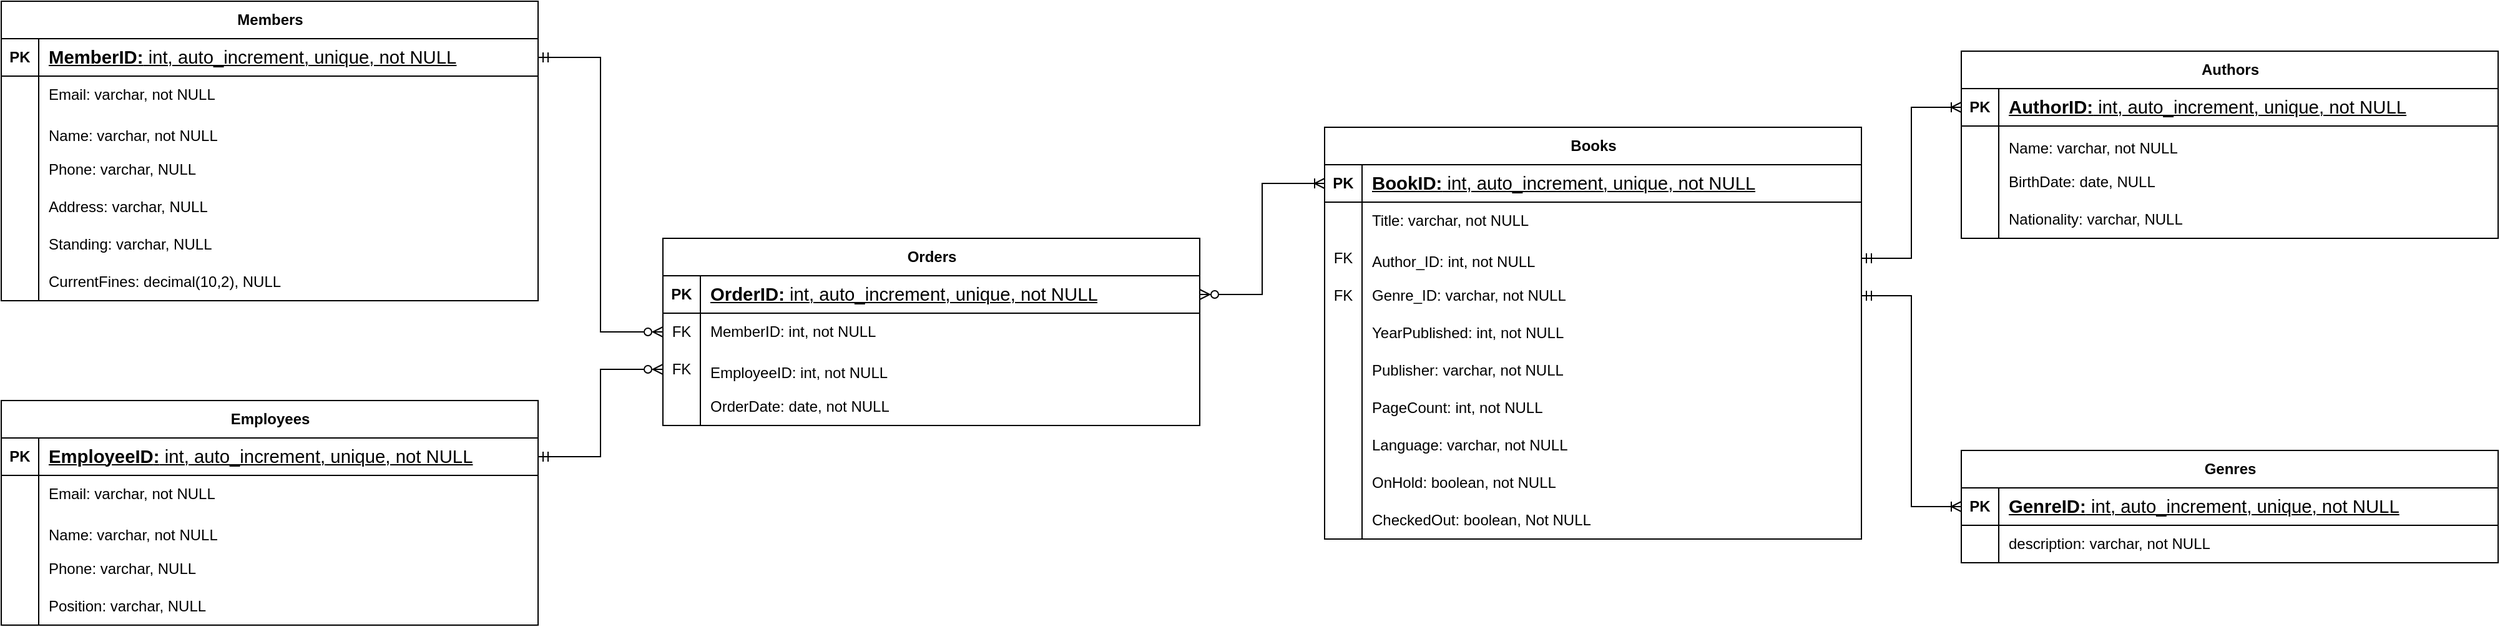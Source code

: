 <mxfile version="24.6.5" type="github">
  <diagram id="R2lEEEUBdFMjLlhIrx00" name="Page-1">
    <mxGraphModel dx="3180" dy="2017" grid="1" gridSize="10" guides="1" tooltips="1" connect="1" arrows="1" fold="1" page="1" pageScale="1" pageWidth="850" pageHeight="1100" math="0" shadow="0" extFonts="Permanent Marker^https://fonts.googleapis.com/css?family=Permanent+Marker">
      <root>
        <mxCell id="0" />
        <mxCell id="1" parent="0" />
        <mxCell id="vbSB18mK8hLBWBTp7DFj-2" value="Members" style="shape=table;startSize=30;container=1;collapsible=1;childLayout=tableLayout;fixedRows=1;rowLines=0;fontStyle=1;align=center;resizeLast=1;html=1;aspect=fixed;" vertex="1" parent="1">
          <mxGeometry x="40" y="40" width="430" height="240" as="geometry" />
        </mxCell>
        <mxCell id="vbSB18mK8hLBWBTp7DFj-3" value="" style="shape=tableRow;horizontal=0;startSize=0;swimlaneHead=0;swimlaneBody=0;fillColor=none;collapsible=0;dropTarget=0;points=[[0,0.5],[1,0.5]];portConstraint=eastwest;top=0;left=0;right=0;bottom=1;" vertex="1" parent="vbSB18mK8hLBWBTp7DFj-2">
          <mxGeometry y="30" width="430" height="30" as="geometry" />
        </mxCell>
        <mxCell id="vbSB18mK8hLBWBTp7DFj-4" value="PK" style="shape=partialRectangle;connectable=0;fillColor=none;top=0;left=0;bottom=0;right=0;fontStyle=1;overflow=hidden;whiteSpace=wrap;html=1;" vertex="1" parent="vbSB18mK8hLBWBTp7DFj-3">
          <mxGeometry width="30" height="30" as="geometry">
            <mxRectangle width="30" height="30" as="alternateBounds" />
          </mxGeometry>
        </mxCell>
        <mxCell id="vbSB18mK8hLBWBTp7DFj-5" value="&lt;span id=&quot;docs-internal-guid-040f6c87-7fff-a6c0-7e0f-c1a7b9ad7582&quot; style=&quot;font-weight:normal;&quot;&gt;&lt;span style=&quot;font-size: 11pt; font-family: Arial, sans-serif; background-color: transparent; font-weight: 700; font-variant-numeric: normal; font-variant-east-asian: normal; font-variant-alternates: normal; font-variant-position: normal; text-decoration-line: none; vertical-align: baseline; white-space-collapse: preserve;&quot;&gt;MemberID:&lt;/span&gt;&lt;span style=&quot;font-size: 11pt; font-family: Arial, sans-serif; background-color: transparent; font-variant-numeric: normal; font-variant-east-asian: normal; font-variant-alternates: normal; font-variant-position: normal; text-decoration-line: none; vertical-align: baseline; white-space-collapse: preserve;&quot;&gt; int, auto_increment, unique, not NULL&lt;/span&gt;&lt;/span&gt;" style="shape=partialRectangle;connectable=0;fillColor=none;top=0;left=0;bottom=0;right=0;align=left;spacingLeft=6;fontStyle=5;overflow=hidden;whiteSpace=wrap;html=1;" vertex="1" parent="vbSB18mK8hLBWBTp7DFj-3">
          <mxGeometry x="30" width="400" height="30" as="geometry">
            <mxRectangle width="400" height="30" as="alternateBounds" />
          </mxGeometry>
        </mxCell>
        <mxCell id="vbSB18mK8hLBWBTp7DFj-6" value="" style="shape=tableRow;horizontal=0;startSize=0;swimlaneHead=0;swimlaneBody=0;fillColor=none;collapsible=0;dropTarget=0;points=[[0,0.5],[1,0.5]];portConstraint=eastwest;top=0;left=0;right=0;bottom=0;" vertex="1" parent="vbSB18mK8hLBWBTp7DFj-2">
          <mxGeometry y="60" width="430" height="30" as="geometry" />
        </mxCell>
        <mxCell id="vbSB18mK8hLBWBTp7DFj-7" value="" style="shape=partialRectangle;connectable=0;fillColor=none;top=0;left=0;bottom=0;right=0;editable=1;overflow=hidden;whiteSpace=wrap;html=1;" vertex="1" parent="vbSB18mK8hLBWBTp7DFj-6">
          <mxGeometry width="30" height="30" as="geometry">
            <mxRectangle width="30" height="30" as="alternateBounds" />
          </mxGeometry>
        </mxCell>
        <mxCell id="vbSB18mK8hLBWBTp7DFj-8" value="Email: varchar, not NULL" style="shape=partialRectangle;connectable=0;fillColor=none;top=0;left=0;bottom=0;right=0;align=left;spacingLeft=6;overflow=hidden;whiteSpace=wrap;html=1;" vertex="1" parent="vbSB18mK8hLBWBTp7DFj-6">
          <mxGeometry x="30" width="400" height="30" as="geometry">
            <mxRectangle width="400" height="30" as="alternateBounds" />
          </mxGeometry>
        </mxCell>
        <mxCell id="vbSB18mK8hLBWBTp7DFj-9" value="" style="shape=tableRow;horizontal=0;startSize=0;swimlaneHead=0;swimlaneBody=0;fillColor=none;collapsible=0;dropTarget=0;points=[[0,0.5],[1,0.5]];portConstraint=eastwest;top=0;left=0;right=0;bottom=0;" vertex="1" parent="vbSB18mK8hLBWBTp7DFj-2">
          <mxGeometry y="90" width="430" height="30" as="geometry" />
        </mxCell>
        <mxCell id="vbSB18mK8hLBWBTp7DFj-10" value="" style="shape=partialRectangle;connectable=0;fillColor=none;top=0;left=0;bottom=0;right=0;editable=1;overflow=hidden;whiteSpace=wrap;html=1;" vertex="1" parent="vbSB18mK8hLBWBTp7DFj-9">
          <mxGeometry width="30" height="30" as="geometry">
            <mxRectangle width="30" height="30" as="alternateBounds" />
          </mxGeometry>
        </mxCell>
        <mxCell id="vbSB18mK8hLBWBTp7DFj-11" value="&lt;div&gt;Name: varchar, not NULL&lt;/div&gt;" style="shape=partialRectangle;connectable=0;fillColor=none;top=0;left=0;bottom=0;right=0;align=left;spacingLeft=6;overflow=hidden;whiteSpace=wrap;html=1;strokeWidth=1;spacing=2;spacingBottom=-6;" vertex="1" parent="vbSB18mK8hLBWBTp7DFj-9">
          <mxGeometry x="30" width="400" height="30" as="geometry">
            <mxRectangle width="400" height="30" as="alternateBounds" />
          </mxGeometry>
        </mxCell>
        <mxCell id="vbSB18mK8hLBWBTp7DFj-12" value="" style="shape=tableRow;horizontal=0;startSize=0;swimlaneHead=0;swimlaneBody=0;fillColor=none;collapsible=0;dropTarget=0;points=[[0,0.5],[1,0.5]];portConstraint=eastwest;top=0;left=0;right=0;bottom=0;" vertex="1" parent="vbSB18mK8hLBWBTp7DFj-2">
          <mxGeometry y="120" width="430" height="30" as="geometry" />
        </mxCell>
        <mxCell id="vbSB18mK8hLBWBTp7DFj-13" value="" style="shape=partialRectangle;connectable=0;fillColor=none;top=0;left=0;bottom=0;right=0;editable=1;overflow=hidden;whiteSpace=wrap;html=1;" vertex="1" parent="vbSB18mK8hLBWBTp7DFj-12">
          <mxGeometry width="30" height="30" as="geometry">
            <mxRectangle width="30" height="30" as="alternateBounds" />
          </mxGeometry>
        </mxCell>
        <mxCell id="vbSB18mK8hLBWBTp7DFj-14" value="&lt;div&gt;Phone: varchar, NULL&lt;/div&gt;" style="shape=partialRectangle;connectable=0;fillColor=none;top=0;left=0;bottom=0;right=0;align=left;spacingLeft=6;overflow=hidden;whiteSpace=wrap;html=1;" vertex="1" parent="vbSB18mK8hLBWBTp7DFj-12">
          <mxGeometry x="30" width="400" height="30" as="geometry">
            <mxRectangle width="400" height="30" as="alternateBounds" />
          </mxGeometry>
        </mxCell>
        <mxCell id="vbSB18mK8hLBWBTp7DFj-24" style="shape=tableRow;horizontal=0;startSize=0;swimlaneHead=0;swimlaneBody=0;fillColor=none;collapsible=0;dropTarget=0;points=[[0,0.5],[1,0.5]];portConstraint=eastwest;top=0;left=0;right=0;bottom=0;" vertex="1" parent="vbSB18mK8hLBWBTp7DFj-2">
          <mxGeometry y="150" width="430" height="30" as="geometry" />
        </mxCell>
        <mxCell id="vbSB18mK8hLBWBTp7DFj-25" style="shape=partialRectangle;connectable=0;fillColor=none;top=0;left=0;bottom=0;right=0;editable=1;overflow=hidden;whiteSpace=wrap;html=1;" vertex="1" parent="vbSB18mK8hLBWBTp7DFj-24">
          <mxGeometry width="30" height="30" as="geometry">
            <mxRectangle width="30" height="30" as="alternateBounds" />
          </mxGeometry>
        </mxCell>
        <mxCell id="vbSB18mK8hLBWBTp7DFj-26" value="&lt;div&gt;Address: varchar, NULL&lt;/div&gt;" style="shape=partialRectangle;connectable=0;fillColor=none;top=0;left=0;bottom=0;right=0;align=left;spacingLeft=6;overflow=hidden;whiteSpace=wrap;html=1;" vertex="1" parent="vbSB18mK8hLBWBTp7DFj-24">
          <mxGeometry x="30" width="400" height="30" as="geometry">
            <mxRectangle width="400" height="30" as="alternateBounds" />
          </mxGeometry>
        </mxCell>
        <mxCell id="vbSB18mK8hLBWBTp7DFj-21" style="shape=tableRow;horizontal=0;startSize=0;swimlaneHead=0;swimlaneBody=0;fillColor=none;collapsible=0;dropTarget=0;points=[[0,0.5],[1,0.5]];portConstraint=eastwest;top=0;left=0;right=0;bottom=0;" vertex="1" parent="vbSB18mK8hLBWBTp7DFj-2">
          <mxGeometry y="180" width="430" height="30" as="geometry" />
        </mxCell>
        <mxCell id="vbSB18mK8hLBWBTp7DFj-22" style="shape=partialRectangle;connectable=0;fillColor=none;top=0;left=0;bottom=0;right=0;editable=1;overflow=hidden;whiteSpace=wrap;html=1;" vertex="1" parent="vbSB18mK8hLBWBTp7DFj-21">
          <mxGeometry width="30" height="30" as="geometry">
            <mxRectangle width="30" height="30" as="alternateBounds" />
          </mxGeometry>
        </mxCell>
        <mxCell id="vbSB18mK8hLBWBTp7DFj-23" value="&lt;div&gt;Standing: varchar, NULL&lt;/div&gt;" style="shape=partialRectangle;connectable=0;fillColor=none;top=0;left=0;bottom=0;right=0;align=left;spacingLeft=6;overflow=hidden;whiteSpace=wrap;html=1;" vertex="1" parent="vbSB18mK8hLBWBTp7DFj-21">
          <mxGeometry x="30" width="400" height="30" as="geometry">
            <mxRectangle width="400" height="30" as="alternateBounds" />
          </mxGeometry>
        </mxCell>
        <mxCell id="vbSB18mK8hLBWBTp7DFj-18" style="shape=tableRow;horizontal=0;startSize=0;swimlaneHead=0;swimlaneBody=0;fillColor=none;collapsible=0;dropTarget=0;points=[[0,0.5],[1,0.5]];portConstraint=eastwest;top=0;left=0;right=0;bottom=0;" vertex="1" parent="vbSB18mK8hLBWBTp7DFj-2">
          <mxGeometry y="210" width="430" height="30" as="geometry" />
        </mxCell>
        <mxCell id="vbSB18mK8hLBWBTp7DFj-19" style="shape=partialRectangle;connectable=0;fillColor=none;top=0;left=0;bottom=0;right=0;editable=1;overflow=hidden;whiteSpace=wrap;html=1;" vertex="1" parent="vbSB18mK8hLBWBTp7DFj-18">
          <mxGeometry width="30" height="30" as="geometry">
            <mxRectangle width="30" height="30" as="alternateBounds" />
          </mxGeometry>
        </mxCell>
        <mxCell id="vbSB18mK8hLBWBTp7DFj-20" value="&lt;div&gt;CurrentFines: decimal(10,2), NULL&lt;/div&gt;" style="shape=partialRectangle;connectable=0;fillColor=none;top=0;left=0;bottom=0;right=0;align=left;spacingLeft=6;overflow=hidden;whiteSpace=wrap;html=1;" vertex="1" parent="vbSB18mK8hLBWBTp7DFj-18">
          <mxGeometry x="30" width="400" height="30" as="geometry">
            <mxRectangle width="400" height="30" as="alternateBounds" />
          </mxGeometry>
        </mxCell>
        <mxCell id="vbSB18mK8hLBWBTp7DFj-27" value="Employees" style="shape=table;startSize=30;container=1;collapsible=1;childLayout=tableLayout;fixedRows=1;rowLines=0;fontStyle=1;align=center;resizeLast=1;html=1;aspect=fixed;" vertex="1" parent="1">
          <mxGeometry x="40" y="360" width="430" height="180" as="geometry" />
        </mxCell>
        <mxCell id="vbSB18mK8hLBWBTp7DFj-28" value="" style="shape=tableRow;horizontal=0;startSize=0;swimlaneHead=0;swimlaneBody=0;fillColor=none;collapsible=0;dropTarget=0;points=[[0,0.5],[1,0.5]];portConstraint=eastwest;top=0;left=0;right=0;bottom=1;" vertex="1" parent="vbSB18mK8hLBWBTp7DFj-27">
          <mxGeometry y="30" width="430" height="30" as="geometry" />
        </mxCell>
        <mxCell id="vbSB18mK8hLBWBTp7DFj-29" value="PK" style="shape=partialRectangle;connectable=0;fillColor=none;top=0;left=0;bottom=0;right=0;fontStyle=1;overflow=hidden;whiteSpace=wrap;html=1;" vertex="1" parent="vbSB18mK8hLBWBTp7DFj-28">
          <mxGeometry width="30" height="30" as="geometry">
            <mxRectangle width="30" height="30" as="alternateBounds" />
          </mxGeometry>
        </mxCell>
        <mxCell id="vbSB18mK8hLBWBTp7DFj-30" value="&lt;span id=&quot;docs-internal-guid-040f6c87-7fff-a6c0-7e0f-c1a7b9ad7582&quot; style=&quot;font-weight:normal;&quot;&gt;&lt;span style=&quot;font-size: 11pt; font-family: Arial, sans-serif; background-color: transparent; font-weight: 700; font-variant-numeric: normal; font-variant-east-asian: normal; font-variant-alternates: normal; font-variant-position: normal; text-decoration-line: none; vertical-align: baseline; white-space-collapse: preserve;&quot;&gt;&lt;span id=&quot;docs-internal-guid-15669703-7fff-b992-0416-fc9284e39d56&quot; style=&quot;font-weight:normal;&quot;&gt;&lt;span style=&quot;font-size: 11pt; background-color: transparent; font-weight: 700; font-variant-numeric: normal; font-variant-east-asian: normal; font-variant-alternates: normal; font-variant-position: normal; text-decoration-line: none; vertical-align: baseline;&quot;&gt;EmployeeID&lt;/span&gt;&lt;/span&gt;:&lt;/span&gt;&lt;span style=&quot;font-size: 11pt; font-family: Arial, sans-serif; background-color: transparent; font-variant-numeric: normal; font-variant-east-asian: normal; font-variant-alternates: normal; font-variant-position: normal; text-decoration-line: none; vertical-align: baseline; white-space-collapse: preserve;&quot;&gt; int, auto_increment, unique, not NULL&lt;/span&gt;&lt;/span&gt;" style="shape=partialRectangle;connectable=0;fillColor=none;top=0;left=0;bottom=0;right=0;align=left;spacingLeft=6;fontStyle=5;overflow=hidden;whiteSpace=wrap;html=1;" vertex="1" parent="vbSB18mK8hLBWBTp7DFj-28">
          <mxGeometry x="30" width="400" height="30" as="geometry">
            <mxRectangle width="400" height="30" as="alternateBounds" />
          </mxGeometry>
        </mxCell>
        <mxCell id="vbSB18mK8hLBWBTp7DFj-31" value="" style="shape=tableRow;horizontal=0;startSize=0;swimlaneHead=0;swimlaneBody=0;fillColor=none;collapsible=0;dropTarget=0;points=[[0,0.5],[1,0.5]];portConstraint=eastwest;top=0;left=0;right=0;bottom=0;" vertex="1" parent="vbSB18mK8hLBWBTp7DFj-27">
          <mxGeometry y="60" width="430" height="30" as="geometry" />
        </mxCell>
        <mxCell id="vbSB18mK8hLBWBTp7DFj-32" value="" style="shape=partialRectangle;connectable=0;fillColor=none;top=0;left=0;bottom=0;right=0;editable=1;overflow=hidden;whiteSpace=wrap;html=1;" vertex="1" parent="vbSB18mK8hLBWBTp7DFj-31">
          <mxGeometry width="30" height="30" as="geometry">
            <mxRectangle width="30" height="30" as="alternateBounds" />
          </mxGeometry>
        </mxCell>
        <mxCell id="vbSB18mK8hLBWBTp7DFj-33" value="Email: varchar, not NULL" style="shape=partialRectangle;connectable=0;fillColor=none;top=0;left=0;bottom=0;right=0;align=left;spacingLeft=6;overflow=hidden;whiteSpace=wrap;html=1;" vertex="1" parent="vbSB18mK8hLBWBTp7DFj-31">
          <mxGeometry x="30" width="400" height="30" as="geometry">
            <mxRectangle width="400" height="30" as="alternateBounds" />
          </mxGeometry>
        </mxCell>
        <mxCell id="vbSB18mK8hLBWBTp7DFj-34" value="" style="shape=tableRow;horizontal=0;startSize=0;swimlaneHead=0;swimlaneBody=0;fillColor=none;collapsible=0;dropTarget=0;points=[[0,0.5],[1,0.5]];portConstraint=eastwest;top=0;left=0;right=0;bottom=0;" vertex="1" parent="vbSB18mK8hLBWBTp7DFj-27">
          <mxGeometry y="90" width="430" height="30" as="geometry" />
        </mxCell>
        <mxCell id="vbSB18mK8hLBWBTp7DFj-35" value="" style="shape=partialRectangle;connectable=0;fillColor=none;top=0;left=0;bottom=0;right=0;editable=1;overflow=hidden;whiteSpace=wrap;html=1;" vertex="1" parent="vbSB18mK8hLBWBTp7DFj-34">
          <mxGeometry width="30" height="30" as="geometry">
            <mxRectangle width="30" height="30" as="alternateBounds" />
          </mxGeometry>
        </mxCell>
        <mxCell id="vbSB18mK8hLBWBTp7DFj-36" value="&lt;div&gt;Name: varchar, not NULL&lt;/div&gt;" style="shape=partialRectangle;connectable=0;fillColor=none;top=0;left=0;bottom=0;right=0;align=left;spacingLeft=6;overflow=hidden;whiteSpace=wrap;html=1;strokeWidth=1;spacing=2;spacingBottom=-6;" vertex="1" parent="vbSB18mK8hLBWBTp7DFj-34">
          <mxGeometry x="30" width="400" height="30" as="geometry">
            <mxRectangle width="400" height="30" as="alternateBounds" />
          </mxGeometry>
        </mxCell>
        <mxCell id="vbSB18mK8hLBWBTp7DFj-37" value="" style="shape=tableRow;horizontal=0;startSize=0;swimlaneHead=0;swimlaneBody=0;fillColor=none;collapsible=0;dropTarget=0;points=[[0,0.5],[1,0.5]];portConstraint=eastwest;top=0;left=0;right=0;bottom=0;" vertex="1" parent="vbSB18mK8hLBWBTp7DFj-27">
          <mxGeometry y="120" width="430" height="30" as="geometry" />
        </mxCell>
        <mxCell id="vbSB18mK8hLBWBTp7DFj-38" value="" style="shape=partialRectangle;connectable=0;fillColor=none;top=0;left=0;bottom=0;right=0;editable=1;overflow=hidden;whiteSpace=wrap;html=1;" vertex="1" parent="vbSB18mK8hLBWBTp7DFj-37">
          <mxGeometry width="30" height="30" as="geometry">
            <mxRectangle width="30" height="30" as="alternateBounds" />
          </mxGeometry>
        </mxCell>
        <mxCell id="vbSB18mK8hLBWBTp7DFj-39" value="&lt;div&gt;Phone: varchar, NULL&lt;/div&gt;" style="shape=partialRectangle;connectable=0;fillColor=none;top=0;left=0;bottom=0;right=0;align=left;spacingLeft=6;overflow=hidden;whiteSpace=wrap;html=1;" vertex="1" parent="vbSB18mK8hLBWBTp7DFj-37">
          <mxGeometry x="30" width="400" height="30" as="geometry">
            <mxRectangle width="400" height="30" as="alternateBounds" />
          </mxGeometry>
        </mxCell>
        <mxCell id="vbSB18mK8hLBWBTp7DFj-40" style="shape=tableRow;horizontal=0;startSize=0;swimlaneHead=0;swimlaneBody=0;fillColor=none;collapsible=0;dropTarget=0;points=[[0,0.5],[1,0.5]];portConstraint=eastwest;top=0;left=0;right=0;bottom=0;" vertex="1" parent="vbSB18mK8hLBWBTp7DFj-27">
          <mxGeometry y="150" width="430" height="30" as="geometry" />
        </mxCell>
        <mxCell id="vbSB18mK8hLBWBTp7DFj-41" style="shape=partialRectangle;connectable=0;fillColor=none;top=0;left=0;bottom=0;right=0;editable=1;overflow=hidden;whiteSpace=wrap;html=1;" vertex="1" parent="vbSB18mK8hLBWBTp7DFj-40">
          <mxGeometry width="30" height="30" as="geometry">
            <mxRectangle width="30" height="30" as="alternateBounds" />
          </mxGeometry>
        </mxCell>
        <mxCell id="vbSB18mK8hLBWBTp7DFj-42" value="&lt;div&gt;Position: varchar, NULL&lt;/div&gt;" style="shape=partialRectangle;connectable=0;fillColor=none;top=0;left=0;bottom=0;right=0;align=left;spacingLeft=6;overflow=hidden;whiteSpace=wrap;html=1;" vertex="1" parent="vbSB18mK8hLBWBTp7DFj-40">
          <mxGeometry x="30" width="400" height="30" as="geometry">
            <mxRectangle width="400" height="30" as="alternateBounds" />
          </mxGeometry>
        </mxCell>
        <mxCell id="vbSB18mK8hLBWBTp7DFj-49" value="Orders" style="shape=table;startSize=30;container=1;collapsible=1;childLayout=tableLayout;fixedRows=1;rowLines=0;fontStyle=1;align=center;resizeLast=1;html=1;aspect=fixed;" vertex="1" parent="1">
          <mxGeometry x="570" y="230" width="430" height="150" as="geometry" />
        </mxCell>
        <mxCell id="vbSB18mK8hLBWBTp7DFj-50" value="" style="shape=tableRow;horizontal=0;startSize=0;swimlaneHead=0;swimlaneBody=0;fillColor=none;collapsible=0;dropTarget=0;points=[[0,0.5],[1,0.5]];portConstraint=eastwest;top=0;left=0;right=0;bottom=1;" vertex="1" parent="vbSB18mK8hLBWBTp7DFj-49">
          <mxGeometry y="30" width="430" height="30" as="geometry" />
        </mxCell>
        <mxCell id="vbSB18mK8hLBWBTp7DFj-51" value="PK" style="shape=partialRectangle;connectable=0;fillColor=none;top=0;left=0;bottom=0;right=0;fontStyle=1;overflow=hidden;whiteSpace=wrap;html=1;" vertex="1" parent="vbSB18mK8hLBWBTp7DFj-50">
          <mxGeometry width="30" height="30" as="geometry">
            <mxRectangle width="30" height="30" as="alternateBounds" />
          </mxGeometry>
        </mxCell>
        <mxCell id="vbSB18mK8hLBWBTp7DFj-52" value="&lt;span id=&quot;docs-internal-guid-040f6c87-7fff-a6c0-7e0f-c1a7b9ad7582&quot; style=&quot;font-weight:normal;&quot;&gt;&lt;span style=&quot;font-size: 11pt; font-family: Arial, sans-serif; background-color: transparent; font-weight: 700; font-variant-numeric: normal; font-variant-east-asian: normal; font-variant-alternates: normal; font-variant-position: normal; text-decoration-line: none; vertical-align: baseline; white-space-collapse: preserve;&quot;&gt;OrderID:&lt;/span&gt;&lt;span style=&quot;font-size: 11pt; font-family: Arial, sans-serif; background-color: transparent; font-variant-numeric: normal; font-variant-east-asian: normal; font-variant-alternates: normal; font-variant-position: normal; text-decoration-line: none; vertical-align: baseline; white-space-collapse: preserve;&quot;&gt; int, auto_increment, unique, not NULL&lt;/span&gt;&lt;/span&gt;" style="shape=partialRectangle;connectable=0;fillColor=none;top=0;left=0;bottom=0;right=0;align=left;spacingLeft=6;fontStyle=5;overflow=hidden;whiteSpace=wrap;html=1;" vertex="1" parent="vbSB18mK8hLBWBTp7DFj-50">
          <mxGeometry x="30" width="400" height="30" as="geometry">
            <mxRectangle width="400" height="30" as="alternateBounds" />
          </mxGeometry>
        </mxCell>
        <mxCell id="vbSB18mK8hLBWBTp7DFj-53" value="" style="shape=tableRow;horizontal=0;startSize=0;swimlaneHead=0;swimlaneBody=0;fillColor=none;collapsible=0;dropTarget=0;points=[[0,0.5],[1,0.5]];portConstraint=eastwest;top=0;left=0;right=0;bottom=0;" vertex="1" parent="vbSB18mK8hLBWBTp7DFj-49">
          <mxGeometry y="60" width="430" height="30" as="geometry" />
        </mxCell>
        <mxCell id="vbSB18mK8hLBWBTp7DFj-54" value="FK" style="shape=partialRectangle;connectable=0;fillColor=none;top=0;left=0;bottom=0;right=0;editable=1;overflow=hidden;whiteSpace=wrap;html=1;" vertex="1" parent="vbSB18mK8hLBWBTp7DFj-53">
          <mxGeometry width="30" height="30" as="geometry">
            <mxRectangle width="30" height="30" as="alternateBounds" />
          </mxGeometry>
        </mxCell>
        <mxCell id="vbSB18mK8hLBWBTp7DFj-55" value="&lt;div&gt;MemberID: int, not NULL&lt;/div&gt;" style="shape=partialRectangle;connectable=0;fillColor=none;top=0;left=0;bottom=0;right=0;align=left;spacingLeft=6;overflow=hidden;whiteSpace=wrap;html=1;" vertex="1" parent="vbSB18mK8hLBWBTp7DFj-53">
          <mxGeometry x="30" width="400" height="30" as="geometry">
            <mxRectangle width="400" height="30" as="alternateBounds" />
          </mxGeometry>
        </mxCell>
        <mxCell id="vbSB18mK8hLBWBTp7DFj-56" value="" style="shape=tableRow;horizontal=0;startSize=0;swimlaneHead=0;swimlaneBody=0;fillColor=none;collapsible=0;dropTarget=0;points=[[0,0.5],[1,0.5]];portConstraint=eastwest;top=0;left=0;right=0;bottom=0;" vertex="1" parent="vbSB18mK8hLBWBTp7DFj-49">
          <mxGeometry y="90" width="430" height="30" as="geometry" />
        </mxCell>
        <mxCell id="vbSB18mK8hLBWBTp7DFj-57" value="FK" style="shape=partialRectangle;connectable=0;fillColor=none;top=0;left=0;bottom=0;right=0;editable=1;overflow=hidden;whiteSpace=wrap;html=1;" vertex="1" parent="vbSB18mK8hLBWBTp7DFj-56">
          <mxGeometry width="30" height="30" as="geometry">
            <mxRectangle width="30" height="30" as="alternateBounds" />
          </mxGeometry>
        </mxCell>
        <mxCell id="vbSB18mK8hLBWBTp7DFj-58" value="&lt;div&gt;EmployeeID: int, not NULL&lt;/div&gt;" style="shape=partialRectangle;connectable=0;fillColor=none;top=0;left=0;bottom=0;right=0;align=left;spacingLeft=6;overflow=hidden;whiteSpace=wrap;html=1;strokeWidth=1;spacing=2;spacingBottom=-6;" vertex="1" parent="vbSB18mK8hLBWBTp7DFj-56">
          <mxGeometry x="30" width="400" height="30" as="geometry">
            <mxRectangle width="400" height="30" as="alternateBounds" />
          </mxGeometry>
        </mxCell>
        <mxCell id="vbSB18mK8hLBWBTp7DFj-59" value="" style="shape=tableRow;horizontal=0;startSize=0;swimlaneHead=0;swimlaneBody=0;fillColor=none;collapsible=0;dropTarget=0;points=[[0,0.5],[1,0.5]];portConstraint=eastwest;top=0;left=0;right=0;bottom=0;" vertex="1" parent="vbSB18mK8hLBWBTp7DFj-49">
          <mxGeometry y="120" width="430" height="30" as="geometry" />
        </mxCell>
        <mxCell id="vbSB18mK8hLBWBTp7DFj-60" value="" style="shape=partialRectangle;connectable=0;fillColor=none;top=0;left=0;bottom=0;right=0;editable=1;overflow=hidden;whiteSpace=wrap;html=1;" vertex="1" parent="vbSB18mK8hLBWBTp7DFj-59">
          <mxGeometry width="30" height="30" as="geometry">
            <mxRectangle width="30" height="30" as="alternateBounds" />
          </mxGeometry>
        </mxCell>
        <mxCell id="vbSB18mK8hLBWBTp7DFj-61" value="&lt;div&gt;OrderDate: date, not NULL&lt;/div&gt;" style="shape=partialRectangle;connectable=0;fillColor=none;top=0;left=0;bottom=0;right=0;align=left;spacingLeft=6;overflow=hidden;whiteSpace=wrap;html=1;" vertex="1" parent="vbSB18mK8hLBWBTp7DFj-59">
          <mxGeometry x="30" width="400" height="30" as="geometry">
            <mxRectangle width="400" height="30" as="alternateBounds" />
          </mxGeometry>
        </mxCell>
        <mxCell id="vbSB18mK8hLBWBTp7DFj-71" value="Books" style="shape=table;startSize=30;container=1;collapsible=1;childLayout=tableLayout;fixedRows=1;rowLines=0;fontStyle=1;align=center;resizeLast=1;html=1;aspect=fixed;" vertex="1" parent="1">
          <mxGeometry x="1100" y="141" width="430" height="330" as="geometry" />
        </mxCell>
        <mxCell id="vbSB18mK8hLBWBTp7DFj-72" value="" style="shape=tableRow;horizontal=0;startSize=0;swimlaneHead=0;swimlaneBody=0;fillColor=none;collapsible=0;dropTarget=0;points=[[0,0.5],[1,0.5]];portConstraint=eastwest;top=0;left=0;right=0;bottom=1;" vertex="1" parent="vbSB18mK8hLBWBTp7DFj-71">
          <mxGeometry y="30" width="430" height="30" as="geometry" />
        </mxCell>
        <mxCell id="vbSB18mK8hLBWBTp7DFj-73" value="PK" style="shape=partialRectangle;connectable=0;fillColor=none;top=0;left=0;bottom=0;right=0;fontStyle=1;overflow=hidden;whiteSpace=wrap;html=1;" vertex="1" parent="vbSB18mK8hLBWBTp7DFj-72">
          <mxGeometry width="30" height="30" as="geometry">
            <mxRectangle width="30" height="30" as="alternateBounds" />
          </mxGeometry>
        </mxCell>
        <mxCell id="vbSB18mK8hLBWBTp7DFj-74" value="&lt;span id=&quot;docs-internal-guid-040f6c87-7fff-a6c0-7e0f-c1a7b9ad7582&quot; style=&quot;font-weight:normal;&quot;&gt;&lt;span style=&quot;font-size: 11pt; font-family: Arial, sans-serif; background-color: transparent; font-weight: 700; font-variant-numeric: normal; font-variant-east-asian: normal; font-variant-alternates: normal; font-variant-position: normal; text-decoration-line: none; vertical-align: baseline; white-space-collapse: preserve;&quot;&gt;BookID:&lt;/span&gt;&lt;span style=&quot;font-size: 11pt; font-family: Arial, sans-serif; background-color: transparent; font-variant-numeric: normal; font-variant-east-asian: normal; font-variant-alternates: normal; font-variant-position: normal; text-decoration-line: none; vertical-align: baseline; white-space-collapse: preserve;&quot;&gt; int, auto_increment, unique, not NULL&lt;/span&gt;&lt;/span&gt;" style="shape=partialRectangle;connectable=0;fillColor=none;top=0;left=0;bottom=0;right=0;align=left;spacingLeft=6;fontStyle=5;overflow=hidden;whiteSpace=wrap;html=1;" vertex="1" parent="vbSB18mK8hLBWBTp7DFj-72">
          <mxGeometry x="30" width="400" height="30" as="geometry">
            <mxRectangle width="400" height="30" as="alternateBounds" />
          </mxGeometry>
        </mxCell>
        <mxCell id="vbSB18mK8hLBWBTp7DFj-75" value="" style="shape=tableRow;horizontal=0;startSize=0;swimlaneHead=0;swimlaneBody=0;fillColor=none;collapsible=0;dropTarget=0;points=[[0,0.5],[1,0.5]];portConstraint=eastwest;top=0;left=0;right=0;bottom=0;" vertex="1" parent="vbSB18mK8hLBWBTp7DFj-71">
          <mxGeometry y="60" width="430" height="30" as="geometry" />
        </mxCell>
        <mxCell id="vbSB18mK8hLBWBTp7DFj-76" value="" style="shape=partialRectangle;connectable=0;fillColor=none;top=0;left=0;bottom=0;right=0;editable=1;overflow=hidden;whiteSpace=wrap;html=1;" vertex="1" parent="vbSB18mK8hLBWBTp7DFj-75">
          <mxGeometry width="30" height="30" as="geometry">
            <mxRectangle width="30" height="30" as="alternateBounds" />
          </mxGeometry>
        </mxCell>
        <mxCell id="vbSB18mK8hLBWBTp7DFj-77" value="&lt;div&gt;Title: varchar, not NULL&lt;/div&gt;" style="shape=partialRectangle;connectable=0;fillColor=none;top=0;left=0;bottom=0;right=0;align=left;spacingLeft=6;overflow=hidden;whiteSpace=wrap;html=1;" vertex="1" parent="vbSB18mK8hLBWBTp7DFj-75">
          <mxGeometry x="30" width="400" height="30" as="geometry">
            <mxRectangle width="400" height="30" as="alternateBounds" />
          </mxGeometry>
        </mxCell>
        <mxCell id="vbSB18mK8hLBWBTp7DFj-78" value="" style="shape=tableRow;horizontal=0;startSize=0;swimlaneHead=0;swimlaneBody=0;fillColor=none;collapsible=0;dropTarget=0;points=[[0,0.5],[1,0.5]];portConstraint=eastwest;top=0;left=0;right=0;bottom=0;" vertex="1" parent="vbSB18mK8hLBWBTp7DFj-71">
          <mxGeometry y="90" width="430" height="30" as="geometry" />
        </mxCell>
        <mxCell id="vbSB18mK8hLBWBTp7DFj-79" value="FK" style="shape=partialRectangle;connectable=0;fillColor=none;top=0;left=0;bottom=0;right=0;editable=1;overflow=hidden;whiteSpace=wrap;html=1;" vertex="1" parent="vbSB18mK8hLBWBTp7DFj-78">
          <mxGeometry width="30" height="30" as="geometry">
            <mxRectangle width="30" height="30" as="alternateBounds" />
          </mxGeometry>
        </mxCell>
        <mxCell id="vbSB18mK8hLBWBTp7DFj-80" value="&lt;div&gt;Author_ID: int, not NULL&lt;/div&gt;" style="shape=partialRectangle;connectable=0;fillColor=none;top=0;left=0;bottom=0;right=0;align=left;spacingLeft=6;overflow=hidden;whiteSpace=wrap;html=1;strokeWidth=1;spacing=2;spacingBottom=-6;" vertex="1" parent="vbSB18mK8hLBWBTp7DFj-78">
          <mxGeometry x="30" width="400" height="30" as="geometry">
            <mxRectangle width="400" height="30" as="alternateBounds" />
          </mxGeometry>
        </mxCell>
        <mxCell id="vbSB18mK8hLBWBTp7DFj-81" value="" style="shape=tableRow;horizontal=0;startSize=0;swimlaneHead=0;swimlaneBody=0;fillColor=none;collapsible=0;dropTarget=0;points=[[0,0.5],[1,0.5]];portConstraint=eastwest;top=0;left=0;right=0;bottom=0;" vertex="1" parent="vbSB18mK8hLBWBTp7DFj-71">
          <mxGeometry y="120" width="430" height="30" as="geometry" />
        </mxCell>
        <mxCell id="vbSB18mK8hLBWBTp7DFj-82" value="FK" style="shape=partialRectangle;connectable=0;fillColor=none;top=0;left=0;bottom=0;right=0;editable=1;overflow=hidden;whiteSpace=wrap;html=1;" vertex="1" parent="vbSB18mK8hLBWBTp7DFj-81">
          <mxGeometry width="30" height="30" as="geometry">
            <mxRectangle width="30" height="30" as="alternateBounds" />
          </mxGeometry>
        </mxCell>
        <mxCell id="vbSB18mK8hLBWBTp7DFj-83" value="&lt;div&gt;Genre_ID: varchar, not NULL&lt;/div&gt;" style="shape=partialRectangle;connectable=0;fillColor=none;top=0;left=0;bottom=0;right=0;align=left;spacingLeft=6;overflow=hidden;whiteSpace=wrap;html=1;" vertex="1" parent="vbSB18mK8hLBWBTp7DFj-81">
          <mxGeometry x="30" width="400" height="30" as="geometry">
            <mxRectangle width="400" height="30" as="alternateBounds" />
          </mxGeometry>
        </mxCell>
        <mxCell id="vbSB18mK8hLBWBTp7DFj-84" style="shape=tableRow;horizontal=0;startSize=0;swimlaneHead=0;swimlaneBody=0;fillColor=none;collapsible=0;dropTarget=0;points=[[0,0.5],[1,0.5]];portConstraint=eastwest;top=0;left=0;right=0;bottom=0;" vertex="1" parent="vbSB18mK8hLBWBTp7DFj-71">
          <mxGeometry y="150" width="430" height="30" as="geometry" />
        </mxCell>
        <mxCell id="vbSB18mK8hLBWBTp7DFj-85" style="shape=partialRectangle;connectable=0;fillColor=none;top=0;left=0;bottom=0;right=0;editable=1;overflow=hidden;whiteSpace=wrap;html=1;" vertex="1" parent="vbSB18mK8hLBWBTp7DFj-84">
          <mxGeometry width="30" height="30" as="geometry">
            <mxRectangle width="30" height="30" as="alternateBounds" />
          </mxGeometry>
        </mxCell>
        <mxCell id="vbSB18mK8hLBWBTp7DFj-86" value="&lt;div&gt;YearPublished: int, not NULL&lt;/div&gt;" style="shape=partialRectangle;connectable=0;fillColor=none;top=0;left=0;bottom=0;right=0;align=left;spacingLeft=6;overflow=hidden;whiteSpace=wrap;html=1;" vertex="1" parent="vbSB18mK8hLBWBTp7DFj-84">
          <mxGeometry x="30" width="400" height="30" as="geometry">
            <mxRectangle width="400" height="30" as="alternateBounds" />
          </mxGeometry>
        </mxCell>
        <mxCell id="vbSB18mK8hLBWBTp7DFj-87" style="shape=tableRow;horizontal=0;startSize=0;swimlaneHead=0;swimlaneBody=0;fillColor=none;collapsible=0;dropTarget=0;points=[[0,0.5],[1,0.5]];portConstraint=eastwest;top=0;left=0;right=0;bottom=0;" vertex="1" parent="vbSB18mK8hLBWBTp7DFj-71">
          <mxGeometry y="180" width="430" height="30" as="geometry" />
        </mxCell>
        <mxCell id="vbSB18mK8hLBWBTp7DFj-88" style="shape=partialRectangle;connectable=0;fillColor=none;top=0;left=0;bottom=0;right=0;editable=1;overflow=hidden;whiteSpace=wrap;html=1;" vertex="1" parent="vbSB18mK8hLBWBTp7DFj-87">
          <mxGeometry width="30" height="30" as="geometry">
            <mxRectangle width="30" height="30" as="alternateBounds" />
          </mxGeometry>
        </mxCell>
        <mxCell id="vbSB18mK8hLBWBTp7DFj-89" value="&lt;div&gt;Publisher: varchar, not NULL&lt;/div&gt;" style="shape=partialRectangle;connectable=0;fillColor=none;top=0;left=0;bottom=0;right=0;align=left;spacingLeft=6;overflow=hidden;whiteSpace=wrap;html=1;" vertex="1" parent="vbSB18mK8hLBWBTp7DFj-87">
          <mxGeometry x="30" width="400" height="30" as="geometry">
            <mxRectangle width="400" height="30" as="alternateBounds" />
          </mxGeometry>
        </mxCell>
        <mxCell id="vbSB18mK8hLBWBTp7DFj-90" style="shape=tableRow;horizontal=0;startSize=0;swimlaneHead=0;swimlaneBody=0;fillColor=none;collapsible=0;dropTarget=0;points=[[0,0.5],[1,0.5]];portConstraint=eastwest;top=0;left=0;right=0;bottom=0;" vertex="1" parent="vbSB18mK8hLBWBTp7DFj-71">
          <mxGeometry y="210" width="430" height="30" as="geometry" />
        </mxCell>
        <mxCell id="vbSB18mK8hLBWBTp7DFj-91" style="shape=partialRectangle;connectable=0;fillColor=none;top=0;left=0;bottom=0;right=0;editable=1;overflow=hidden;whiteSpace=wrap;html=1;" vertex="1" parent="vbSB18mK8hLBWBTp7DFj-90">
          <mxGeometry width="30" height="30" as="geometry">
            <mxRectangle width="30" height="30" as="alternateBounds" />
          </mxGeometry>
        </mxCell>
        <mxCell id="vbSB18mK8hLBWBTp7DFj-92" value="&lt;div&gt;PageCount: int, not NULL&lt;/div&gt;" style="shape=partialRectangle;connectable=0;fillColor=none;top=0;left=0;bottom=0;right=0;align=left;spacingLeft=6;overflow=hidden;whiteSpace=wrap;html=1;" vertex="1" parent="vbSB18mK8hLBWBTp7DFj-90">
          <mxGeometry x="30" width="400" height="30" as="geometry">
            <mxRectangle width="400" height="30" as="alternateBounds" />
          </mxGeometry>
        </mxCell>
        <mxCell id="vbSB18mK8hLBWBTp7DFj-190" style="shape=tableRow;horizontal=0;startSize=0;swimlaneHead=0;swimlaneBody=0;fillColor=none;collapsible=0;dropTarget=0;points=[[0,0.5],[1,0.5]];portConstraint=eastwest;top=0;left=0;right=0;bottom=0;" vertex="1" parent="vbSB18mK8hLBWBTp7DFj-71">
          <mxGeometry y="240" width="430" height="30" as="geometry" />
        </mxCell>
        <mxCell id="vbSB18mK8hLBWBTp7DFj-191" style="shape=partialRectangle;connectable=0;fillColor=none;top=0;left=0;bottom=0;right=0;editable=1;overflow=hidden;whiteSpace=wrap;html=1;" vertex="1" parent="vbSB18mK8hLBWBTp7DFj-190">
          <mxGeometry width="30" height="30" as="geometry">
            <mxRectangle width="30" height="30" as="alternateBounds" />
          </mxGeometry>
        </mxCell>
        <mxCell id="vbSB18mK8hLBWBTp7DFj-192" value="&lt;div&gt;Language: varchar, not NULL&lt;/div&gt;" style="shape=partialRectangle;connectable=0;fillColor=none;top=0;left=0;bottom=0;right=0;align=left;spacingLeft=6;overflow=hidden;whiteSpace=wrap;html=1;" vertex="1" parent="vbSB18mK8hLBWBTp7DFj-190">
          <mxGeometry x="30" width="400" height="30" as="geometry">
            <mxRectangle width="400" height="30" as="alternateBounds" />
          </mxGeometry>
        </mxCell>
        <mxCell id="vbSB18mK8hLBWBTp7DFj-199" style="shape=tableRow;horizontal=0;startSize=0;swimlaneHead=0;swimlaneBody=0;fillColor=none;collapsible=0;dropTarget=0;points=[[0,0.5],[1,0.5]];portConstraint=eastwest;top=0;left=0;right=0;bottom=0;" vertex="1" parent="vbSB18mK8hLBWBTp7DFj-71">
          <mxGeometry y="270" width="430" height="30" as="geometry" />
        </mxCell>
        <mxCell id="vbSB18mK8hLBWBTp7DFj-200" style="shape=partialRectangle;connectable=0;fillColor=none;top=0;left=0;bottom=0;right=0;editable=1;overflow=hidden;whiteSpace=wrap;html=1;" vertex="1" parent="vbSB18mK8hLBWBTp7DFj-199">
          <mxGeometry width="30" height="30" as="geometry">
            <mxRectangle width="30" height="30" as="alternateBounds" />
          </mxGeometry>
        </mxCell>
        <mxCell id="vbSB18mK8hLBWBTp7DFj-201" value="OnHold: boolean, not NULL" style="shape=partialRectangle;connectable=0;fillColor=none;top=0;left=0;bottom=0;right=0;align=left;spacingLeft=6;overflow=hidden;whiteSpace=wrap;html=1;" vertex="1" parent="vbSB18mK8hLBWBTp7DFj-199">
          <mxGeometry x="30" width="400" height="30" as="geometry">
            <mxRectangle width="400" height="30" as="alternateBounds" />
          </mxGeometry>
        </mxCell>
        <mxCell id="vbSB18mK8hLBWBTp7DFj-196" style="shape=tableRow;horizontal=0;startSize=0;swimlaneHead=0;swimlaneBody=0;fillColor=none;collapsible=0;dropTarget=0;points=[[0,0.5],[1,0.5]];portConstraint=eastwest;top=0;left=0;right=0;bottom=0;" vertex="1" parent="vbSB18mK8hLBWBTp7DFj-71">
          <mxGeometry y="300" width="430" height="30" as="geometry" />
        </mxCell>
        <mxCell id="vbSB18mK8hLBWBTp7DFj-197" style="shape=partialRectangle;connectable=0;fillColor=none;top=0;left=0;bottom=0;right=0;editable=1;overflow=hidden;whiteSpace=wrap;html=1;" vertex="1" parent="vbSB18mK8hLBWBTp7DFj-196">
          <mxGeometry width="30" height="30" as="geometry">
            <mxRectangle width="30" height="30" as="alternateBounds" />
          </mxGeometry>
        </mxCell>
        <mxCell id="vbSB18mK8hLBWBTp7DFj-198" value="&lt;div&gt;CheckedOut: boolean, Not NULL&lt;/div&gt;" style="shape=partialRectangle;connectable=0;fillColor=none;top=0;left=0;bottom=0;right=0;align=left;spacingLeft=6;overflow=hidden;whiteSpace=wrap;html=1;" vertex="1" parent="vbSB18mK8hLBWBTp7DFj-196">
          <mxGeometry x="30" width="400" height="30" as="geometry">
            <mxRectangle width="400" height="30" as="alternateBounds" />
          </mxGeometry>
        </mxCell>
        <mxCell id="vbSB18mK8hLBWBTp7DFj-137" value="Authors" style="shape=table;startSize=30;container=1;collapsible=1;childLayout=tableLayout;fixedRows=1;rowLines=0;fontStyle=1;align=center;resizeLast=1;html=1;aspect=fixed;" vertex="1" parent="1">
          <mxGeometry x="1610" y="80" width="430" height="150" as="geometry" />
        </mxCell>
        <mxCell id="vbSB18mK8hLBWBTp7DFj-138" value="" style="shape=tableRow;horizontal=0;startSize=0;swimlaneHead=0;swimlaneBody=0;fillColor=none;collapsible=0;dropTarget=0;points=[[0,0.5],[1,0.5]];portConstraint=eastwest;top=0;left=0;right=0;bottom=1;" vertex="1" parent="vbSB18mK8hLBWBTp7DFj-137">
          <mxGeometry y="30" width="430" height="30" as="geometry" />
        </mxCell>
        <mxCell id="vbSB18mK8hLBWBTp7DFj-139" value="PK" style="shape=partialRectangle;connectable=0;fillColor=none;top=0;left=0;bottom=0;right=0;fontStyle=1;overflow=hidden;whiteSpace=wrap;html=1;" vertex="1" parent="vbSB18mK8hLBWBTp7DFj-138">
          <mxGeometry width="30" height="30" as="geometry">
            <mxRectangle width="30" height="30" as="alternateBounds" />
          </mxGeometry>
        </mxCell>
        <mxCell id="vbSB18mK8hLBWBTp7DFj-140" value="&lt;span id=&quot;docs-internal-guid-040f6c87-7fff-a6c0-7e0f-c1a7b9ad7582&quot; style=&quot;font-weight:normal;&quot;&gt;&lt;span style=&quot;font-size: 11pt; font-family: Arial, sans-serif; background-color: transparent; font-weight: 700; font-variant-numeric: normal; font-variant-east-asian: normal; font-variant-alternates: normal; font-variant-position: normal; text-decoration-line: none; vertical-align: baseline; white-space-collapse: preserve;&quot;&gt;AuthorID:&lt;/span&gt;&lt;span style=&quot;font-size: 11pt; font-family: Arial, sans-serif; background-color: transparent; font-variant-numeric: normal; font-variant-east-asian: normal; font-variant-alternates: normal; font-variant-position: normal; text-decoration-line: none; vertical-align: baseline; white-space-collapse: preserve;&quot;&gt; int, auto_increment, unique, not NULL&lt;/span&gt;&lt;/span&gt;" style="shape=partialRectangle;connectable=0;fillColor=none;top=0;left=0;bottom=0;right=0;align=left;spacingLeft=6;fontStyle=5;overflow=hidden;whiteSpace=wrap;html=1;" vertex="1" parent="vbSB18mK8hLBWBTp7DFj-138">
          <mxGeometry x="30" width="400" height="30" as="geometry">
            <mxRectangle width="400" height="30" as="alternateBounds" />
          </mxGeometry>
        </mxCell>
        <mxCell id="vbSB18mK8hLBWBTp7DFj-144" value="" style="shape=tableRow;horizontal=0;startSize=0;swimlaneHead=0;swimlaneBody=0;fillColor=none;collapsible=0;dropTarget=0;points=[[0,0.5],[1,0.5]];portConstraint=eastwest;top=0;left=0;right=0;bottom=0;" vertex="1" parent="vbSB18mK8hLBWBTp7DFj-137">
          <mxGeometry y="60" width="430" height="30" as="geometry" />
        </mxCell>
        <mxCell id="vbSB18mK8hLBWBTp7DFj-145" value="" style="shape=partialRectangle;connectable=0;fillColor=none;top=0;left=0;bottom=0;right=0;editable=1;overflow=hidden;whiteSpace=wrap;html=1;" vertex="1" parent="vbSB18mK8hLBWBTp7DFj-144">
          <mxGeometry width="30" height="30" as="geometry">
            <mxRectangle width="30" height="30" as="alternateBounds" />
          </mxGeometry>
        </mxCell>
        <mxCell id="vbSB18mK8hLBWBTp7DFj-146" value="&lt;div&gt;Name: varchar, not NULL&lt;/div&gt;" style="shape=partialRectangle;connectable=0;fillColor=none;top=0;left=0;bottom=0;right=0;align=left;spacingLeft=6;overflow=hidden;whiteSpace=wrap;html=1;strokeWidth=1;spacing=2;spacingBottom=-6;" vertex="1" parent="vbSB18mK8hLBWBTp7DFj-144">
          <mxGeometry x="30" width="400" height="30" as="geometry">
            <mxRectangle width="400" height="30" as="alternateBounds" />
          </mxGeometry>
        </mxCell>
        <mxCell id="vbSB18mK8hLBWBTp7DFj-147" value="" style="shape=tableRow;horizontal=0;startSize=0;swimlaneHead=0;swimlaneBody=0;fillColor=none;collapsible=0;dropTarget=0;points=[[0,0.5],[1,0.5]];portConstraint=eastwest;top=0;left=0;right=0;bottom=0;" vertex="1" parent="vbSB18mK8hLBWBTp7DFj-137">
          <mxGeometry y="90" width="430" height="30" as="geometry" />
        </mxCell>
        <mxCell id="vbSB18mK8hLBWBTp7DFj-148" value="" style="shape=partialRectangle;connectable=0;fillColor=none;top=0;left=0;bottom=0;right=0;editable=1;overflow=hidden;whiteSpace=wrap;html=1;" vertex="1" parent="vbSB18mK8hLBWBTp7DFj-147">
          <mxGeometry width="30" height="30" as="geometry">
            <mxRectangle width="30" height="30" as="alternateBounds" />
          </mxGeometry>
        </mxCell>
        <mxCell id="vbSB18mK8hLBWBTp7DFj-149" value="&lt;div&gt;BirthDate: date, NULL&lt;/div&gt;" style="shape=partialRectangle;connectable=0;fillColor=none;top=0;left=0;bottom=0;right=0;align=left;spacingLeft=6;overflow=hidden;whiteSpace=wrap;html=1;" vertex="1" parent="vbSB18mK8hLBWBTp7DFj-147">
          <mxGeometry x="30" width="400" height="30" as="geometry">
            <mxRectangle width="400" height="30" as="alternateBounds" />
          </mxGeometry>
        </mxCell>
        <mxCell id="vbSB18mK8hLBWBTp7DFj-150" style="shape=tableRow;horizontal=0;startSize=0;swimlaneHead=0;swimlaneBody=0;fillColor=none;collapsible=0;dropTarget=0;points=[[0,0.5],[1,0.5]];portConstraint=eastwest;top=0;left=0;right=0;bottom=0;" vertex="1" parent="vbSB18mK8hLBWBTp7DFj-137">
          <mxGeometry y="120" width="430" height="30" as="geometry" />
        </mxCell>
        <mxCell id="vbSB18mK8hLBWBTp7DFj-151" style="shape=partialRectangle;connectable=0;fillColor=none;top=0;left=0;bottom=0;right=0;editable=1;overflow=hidden;whiteSpace=wrap;html=1;" vertex="1" parent="vbSB18mK8hLBWBTp7DFj-150">
          <mxGeometry width="30" height="30" as="geometry">
            <mxRectangle width="30" height="30" as="alternateBounds" />
          </mxGeometry>
        </mxCell>
        <mxCell id="vbSB18mK8hLBWBTp7DFj-152" value="&lt;div&gt;Nationality: varchar, NULL&lt;/div&gt;" style="shape=partialRectangle;connectable=0;fillColor=none;top=0;left=0;bottom=0;right=0;align=left;spacingLeft=6;overflow=hidden;whiteSpace=wrap;html=1;" vertex="1" parent="vbSB18mK8hLBWBTp7DFj-150">
          <mxGeometry x="30" width="400" height="30" as="geometry">
            <mxRectangle width="400" height="30" as="alternateBounds" />
          </mxGeometry>
        </mxCell>
        <mxCell id="vbSB18mK8hLBWBTp7DFj-159" value="Genres" style="shape=table;startSize=30;container=1;collapsible=1;childLayout=tableLayout;fixedRows=1;rowLines=0;fontStyle=1;align=center;resizeLast=1;html=1;aspect=fixed;" vertex="1" parent="1">
          <mxGeometry x="1610" y="400" width="430" height="90" as="geometry" />
        </mxCell>
        <mxCell id="vbSB18mK8hLBWBTp7DFj-160" value="" style="shape=tableRow;horizontal=0;startSize=0;swimlaneHead=0;swimlaneBody=0;fillColor=none;collapsible=0;dropTarget=0;points=[[0,0.5],[1,0.5]];portConstraint=eastwest;top=0;left=0;right=0;bottom=1;" vertex="1" parent="vbSB18mK8hLBWBTp7DFj-159">
          <mxGeometry y="30" width="430" height="30" as="geometry" />
        </mxCell>
        <mxCell id="vbSB18mK8hLBWBTp7DFj-161" value="PK" style="shape=partialRectangle;connectable=0;fillColor=none;top=0;left=0;bottom=0;right=0;fontStyle=1;overflow=hidden;whiteSpace=wrap;html=1;" vertex="1" parent="vbSB18mK8hLBWBTp7DFj-160">
          <mxGeometry width="30" height="30" as="geometry">
            <mxRectangle width="30" height="30" as="alternateBounds" />
          </mxGeometry>
        </mxCell>
        <mxCell id="vbSB18mK8hLBWBTp7DFj-162" value="&lt;span id=&quot;docs-internal-guid-040f6c87-7fff-a6c0-7e0f-c1a7b9ad7582&quot; style=&quot;font-weight:normal;&quot;&gt;&lt;span style=&quot;font-size: 11pt; font-family: Arial, sans-serif; background-color: transparent; font-weight: 700; font-variant-numeric: normal; font-variant-east-asian: normal; font-variant-alternates: normal; font-variant-position: normal; text-decoration-line: none; vertical-align: baseline; white-space-collapse: preserve;&quot;&gt;GenreID:&lt;/span&gt;&lt;span style=&quot;font-size: 11pt; font-family: Arial, sans-serif; background-color: transparent; font-variant-numeric: normal; font-variant-east-asian: normal; font-variant-alternates: normal; font-variant-position: normal; text-decoration-line: none; vertical-align: baseline; white-space-collapse: preserve;&quot;&gt; int, auto_increment, unique, not NULL&lt;/span&gt;&lt;/span&gt;" style="shape=partialRectangle;connectable=0;fillColor=none;top=0;left=0;bottom=0;right=0;align=left;spacingLeft=6;fontStyle=5;overflow=hidden;whiteSpace=wrap;html=1;" vertex="1" parent="vbSB18mK8hLBWBTp7DFj-160">
          <mxGeometry x="30" width="400" height="30" as="geometry">
            <mxRectangle width="400" height="30" as="alternateBounds" />
          </mxGeometry>
        </mxCell>
        <mxCell id="vbSB18mK8hLBWBTp7DFj-163" value="" style="shape=tableRow;horizontal=0;startSize=0;swimlaneHead=0;swimlaneBody=0;fillColor=none;collapsible=0;dropTarget=0;points=[[0,0.5],[1,0.5]];portConstraint=eastwest;top=0;left=0;right=0;bottom=0;" vertex="1" parent="vbSB18mK8hLBWBTp7DFj-159">
          <mxGeometry y="60" width="430" height="30" as="geometry" />
        </mxCell>
        <mxCell id="vbSB18mK8hLBWBTp7DFj-164" value="" style="shape=partialRectangle;connectable=0;fillColor=none;top=0;left=0;bottom=0;right=0;editable=1;overflow=hidden;whiteSpace=wrap;html=1;" vertex="1" parent="vbSB18mK8hLBWBTp7DFj-163">
          <mxGeometry width="30" height="30" as="geometry">
            <mxRectangle width="30" height="30" as="alternateBounds" />
          </mxGeometry>
        </mxCell>
        <mxCell id="vbSB18mK8hLBWBTp7DFj-165" value="description: varchar, not NULL" style="shape=partialRectangle;connectable=0;fillColor=none;top=0;left=0;bottom=0;right=0;align=left;spacingLeft=6;overflow=hidden;whiteSpace=wrap;html=1;" vertex="1" parent="vbSB18mK8hLBWBTp7DFj-163">
          <mxGeometry x="30" width="400" height="30" as="geometry">
            <mxRectangle width="400" height="30" as="alternateBounds" />
          </mxGeometry>
        </mxCell>
        <mxCell id="vbSB18mK8hLBWBTp7DFj-203" style="edgeStyle=orthogonalEdgeStyle;rounded=0;orthogonalLoop=1;jettySize=auto;html=1;exitX=1;exitY=0.5;exitDx=0;exitDy=0;entryX=0;entryY=0.5;entryDx=0;entryDy=0;endArrow=ERoneToMany;endFill=0;startArrow=ERmandOne;startFill=0;" edge="1" parent="1" source="vbSB18mK8hLBWBTp7DFj-78" target="vbSB18mK8hLBWBTp7DFj-138">
          <mxGeometry relative="1" as="geometry" />
        </mxCell>
        <mxCell id="vbSB18mK8hLBWBTp7DFj-204" style="edgeStyle=orthogonalEdgeStyle;rounded=0;orthogonalLoop=1;jettySize=auto;html=1;exitX=1;exitY=0.5;exitDx=0;exitDy=0;entryX=0;entryY=0.5;entryDx=0;entryDy=0;startArrow=ERmandOne;startFill=0;endArrow=ERoneToMany;endFill=0;" edge="1" parent="1" source="vbSB18mK8hLBWBTp7DFj-81" target="vbSB18mK8hLBWBTp7DFj-160">
          <mxGeometry relative="1" as="geometry" />
        </mxCell>
        <mxCell id="vbSB18mK8hLBWBTp7DFj-205" style="edgeStyle=orthogonalEdgeStyle;rounded=0;orthogonalLoop=1;jettySize=auto;html=1;exitX=1;exitY=0.5;exitDx=0;exitDy=0;entryX=0;entryY=0.5;entryDx=0;entryDy=0;startArrow=ERzeroToMany;startFill=0;endArrow=ERoneToMany;endFill=0;" edge="1" parent="1" source="vbSB18mK8hLBWBTp7DFj-50" target="vbSB18mK8hLBWBTp7DFj-72">
          <mxGeometry relative="1" as="geometry" />
        </mxCell>
        <mxCell id="vbSB18mK8hLBWBTp7DFj-206" style="edgeStyle=orthogonalEdgeStyle;rounded=0;orthogonalLoop=1;jettySize=auto;html=1;exitX=0;exitY=0.5;exitDx=0;exitDy=0;entryX=1;entryY=0.5;entryDx=0;entryDy=0;endArrow=ERmandOne;endFill=0;startArrow=ERzeroToMany;startFill=0;" edge="1" parent="1" source="vbSB18mK8hLBWBTp7DFj-56" target="vbSB18mK8hLBWBTp7DFj-28">
          <mxGeometry relative="1" as="geometry" />
        </mxCell>
        <mxCell id="vbSB18mK8hLBWBTp7DFj-207" style="edgeStyle=orthogonalEdgeStyle;rounded=0;orthogonalLoop=1;jettySize=auto;html=1;exitX=0;exitY=0.5;exitDx=0;exitDy=0;entryX=1;entryY=0.5;entryDx=0;entryDy=0;startArrow=ERzeroToMany;startFill=0;endArrow=ERmandOne;endFill=0;" edge="1" parent="1" source="vbSB18mK8hLBWBTp7DFj-53" target="vbSB18mK8hLBWBTp7DFj-3">
          <mxGeometry relative="1" as="geometry" />
        </mxCell>
      </root>
    </mxGraphModel>
  </diagram>
</mxfile>
